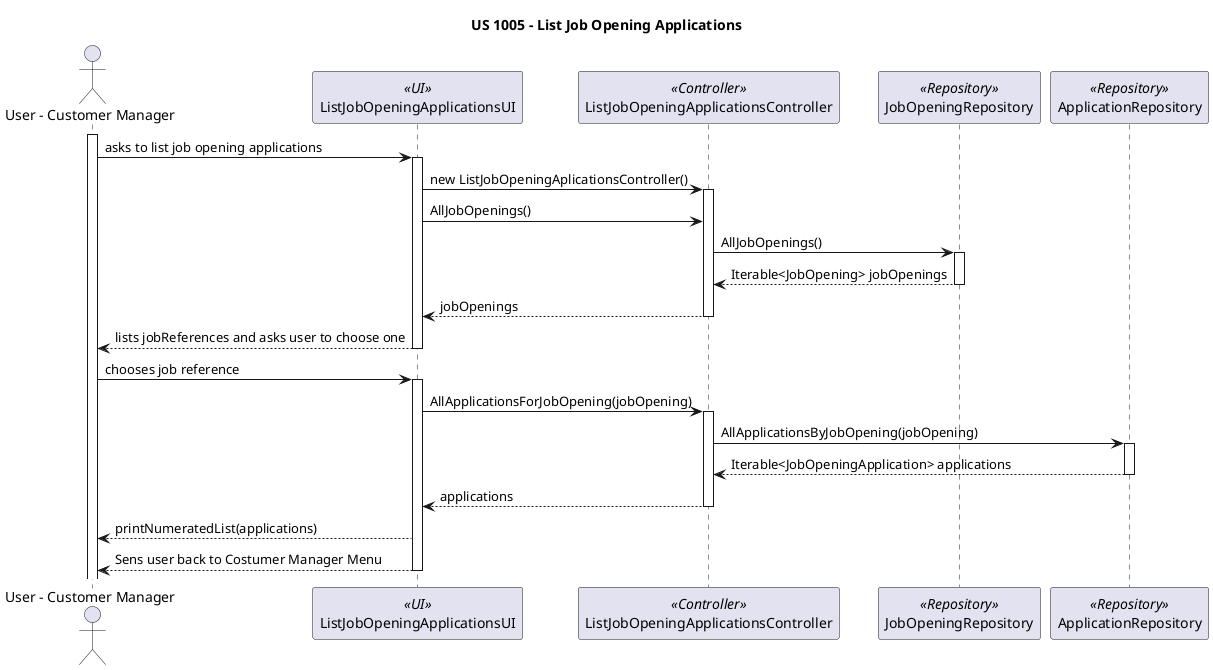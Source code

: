 
@startuml

title US 1005 - List Job Opening Applications

actor "User - Customer Manager" as User

participant "ListJobOpeningApplicationsUI" as UI <<UI>>
participant "ListJobOpeningApplicationsController" as Controller <<Controller>>
participant "JobOpeningRepository" as Repository <<Repository>>
participant "ApplicationRepository" as ApplicationRepository <<Repository>>



activate User

User -> UI: asks to list job opening applications

activate UI

UI -> Controller: new ListJobOpeningAplicationsController()
    activate Controller
UI -> Controller:AllJobOpenings()
Controller -> Repository: AllJobOpenings()

    activate Repository

    Repository --> Controller: Iterable<JobOpening> jobOpenings

    deactivate Repository

    Controller --> UI: jobOpenings

    deactivate Controller
    UI --> User: lists jobReferences and asks user to choose one
deactivate UI

User -> UI: chooses job reference

activate UI

    UI -> Controller: AllApplicationsForJobOpening(jobOpening)

    activate Controller


Controller -> ApplicationRepository: AllApplicationsByJobOpening(jobOpening)
activate ApplicationRepository

ApplicationRepository --> Controller:   Iterable<JobOpeningApplication> applications

deactivate ApplicationRepository
Controller --> UI: applications
deactivate Controller

UI --> User: printNumeratedList(applications)

UI --> User : Sens user back to Costumer Manager Menu

deactivate UI

@enduml
